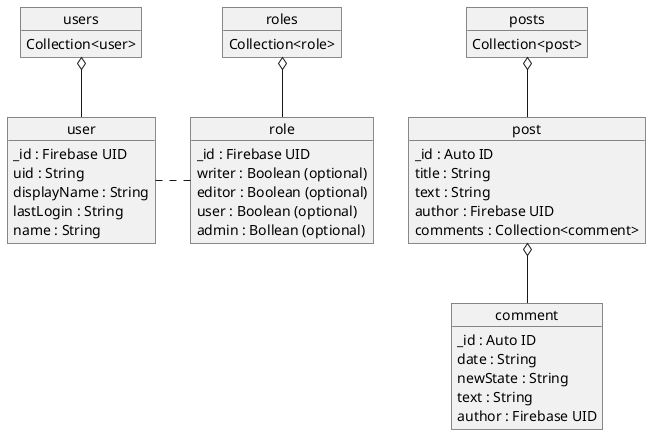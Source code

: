 @startuml document-classes
object users
users : Collection<user>

object "user" as user
user : _id : Firebase UID
user : uid : String
user : displayName : String
user : lastLogin : String
user : name : String

users o-- user

object roles
roles : Collection<role>

object "role" as role
role : _id : Firebase UID
role : writer : Boolean (optional)
role : editor : Boolean (optional)
role : user : Boolean (optional)
role : admin : Bollean (optional)

roles o-- role
role .left. user

object posts
posts : Collection<post>

object post
post : _id : Auto ID
post : title : String
post : text : String
post : author : Firebase UID
post : comments : Collection<comment>

posts o-- post

object comment
comment : _id : Auto ID
comment : date : String
comment : newState : String
comment : text : String
comment : author : Firebase UID

post o-- comment
@enduml